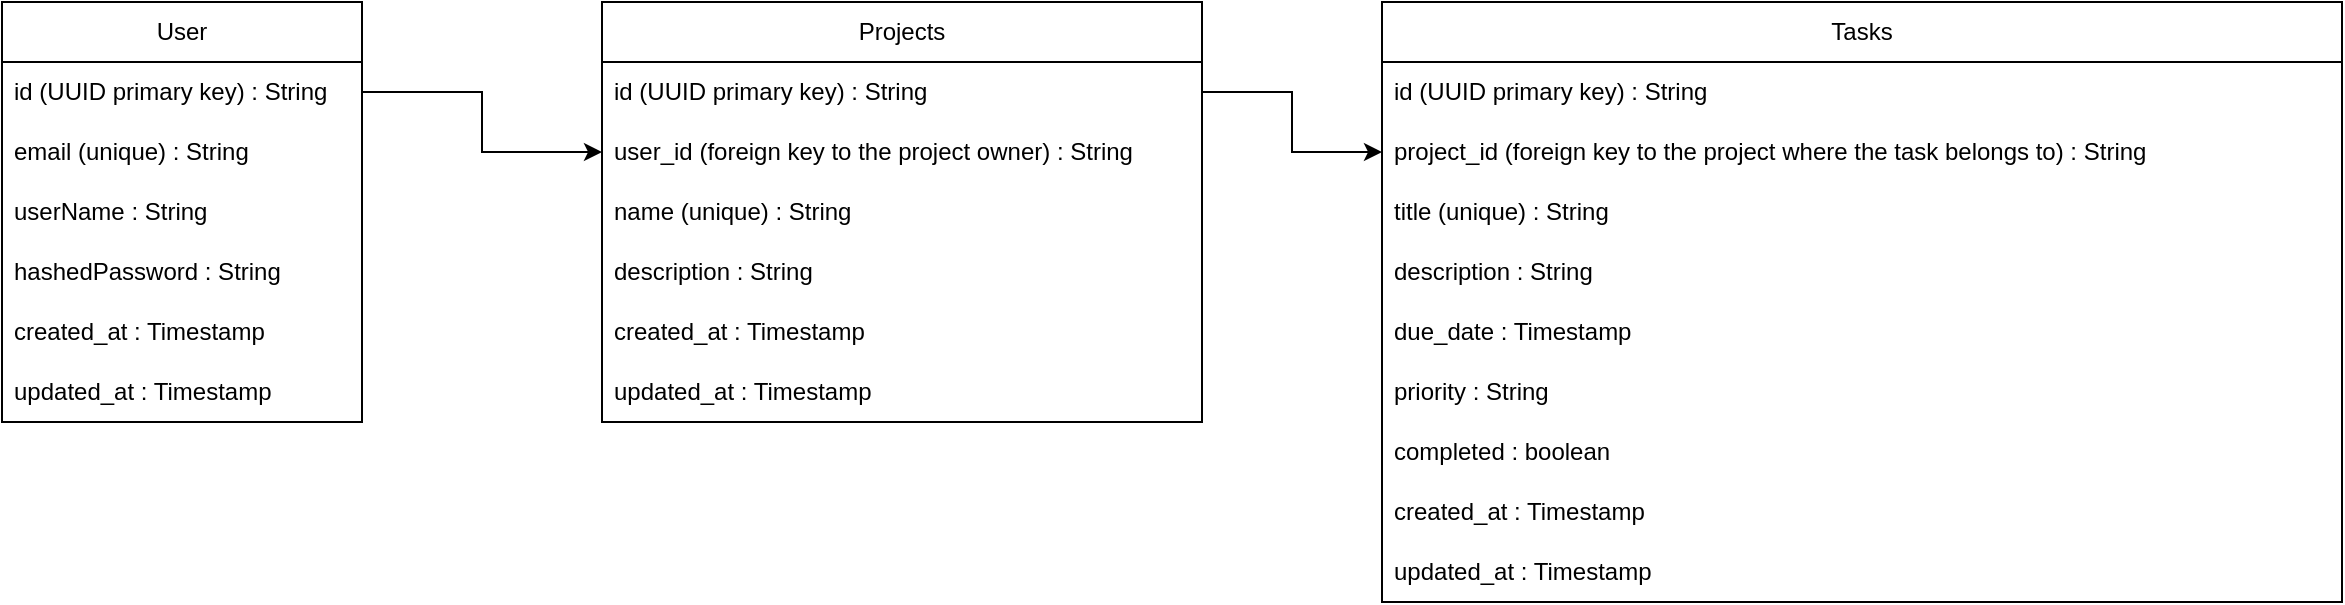 <mxfile version="26.1.1">
  <diagram name="1 oldal" id="gDHwwW_sx8yqsvR6YDzw">
    <mxGraphModel dx="1434" dy="738" grid="1" gridSize="10" guides="1" tooltips="1" connect="1" arrows="1" fold="1" page="1" pageScale="1" pageWidth="827" pageHeight="1169" math="0" shadow="0">
      <root>
        <mxCell id="0" />
        <mxCell id="1" parent="0" />
        <mxCell id="ji9kho8N3nLAEuXY6D8o-1" value="User" style="swimlane;fontStyle=0;childLayout=stackLayout;horizontal=1;startSize=30;horizontalStack=0;resizeParent=1;resizeParentMax=0;resizeLast=0;collapsible=1;marginBottom=0;whiteSpace=wrap;html=1;" vertex="1" parent="1">
          <mxGeometry x="40" y="80" width="180" height="210" as="geometry" />
        </mxCell>
        <mxCell id="ji9kho8N3nLAEuXY6D8o-2" value="id (UUID primary key) : String" style="text;strokeColor=none;fillColor=none;align=left;verticalAlign=middle;spacingLeft=4;spacingRight=4;overflow=hidden;points=[[0,0.5],[1,0.5]];portConstraint=eastwest;rotatable=0;whiteSpace=wrap;html=1;" vertex="1" parent="ji9kho8N3nLAEuXY6D8o-1">
          <mxGeometry y="30" width="180" height="30" as="geometry" />
        </mxCell>
        <mxCell id="ji9kho8N3nLAEuXY6D8o-6" value="email (unique) : String" style="text;strokeColor=none;fillColor=none;align=left;verticalAlign=middle;spacingLeft=4;spacingRight=4;overflow=hidden;points=[[0,0.5],[1,0.5]];portConstraint=eastwest;rotatable=0;whiteSpace=wrap;html=1;" vertex="1" parent="ji9kho8N3nLAEuXY6D8o-1">
          <mxGeometry y="60" width="180" height="30" as="geometry" />
        </mxCell>
        <mxCell id="ji9kho8N3nLAEuXY6D8o-3" value="userName : String" style="text;strokeColor=none;fillColor=none;align=left;verticalAlign=middle;spacingLeft=4;spacingRight=4;overflow=hidden;points=[[0,0.5],[1,0.5]];portConstraint=eastwest;rotatable=0;whiteSpace=wrap;html=1;" vertex="1" parent="ji9kho8N3nLAEuXY6D8o-1">
          <mxGeometry y="90" width="180" height="30" as="geometry" />
        </mxCell>
        <mxCell id="ji9kho8N3nLAEuXY6D8o-4" value="hashedP&lt;span style=&quot;background-color: transparent; color: light-dark(rgb(0, 0, 0), rgb(255, 255, 255));&quot;&gt;assword : String&lt;/span&gt;" style="text;strokeColor=none;fillColor=none;align=left;verticalAlign=middle;spacingLeft=4;spacingRight=4;overflow=hidden;points=[[0,0.5],[1,0.5]];portConstraint=eastwest;rotatable=0;whiteSpace=wrap;html=1;" vertex="1" parent="ji9kho8N3nLAEuXY6D8o-1">
          <mxGeometry y="120" width="180" height="30" as="geometry" />
        </mxCell>
        <mxCell id="ji9kho8N3nLAEuXY6D8o-5" value="created_at : Timestamp" style="text;strokeColor=none;fillColor=none;align=left;verticalAlign=middle;spacingLeft=4;spacingRight=4;overflow=hidden;points=[[0,0.5],[1,0.5]];portConstraint=eastwest;rotatable=0;whiteSpace=wrap;html=1;" vertex="1" parent="ji9kho8N3nLAEuXY6D8o-1">
          <mxGeometry y="150" width="180" height="30" as="geometry" />
        </mxCell>
        <mxCell id="ji9kho8N3nLAEuXY6D8o-7" value="updated_at : Timestamp" style="text;strokeColor=none;fillColor=none;align=left;verticalAlign=middle;spacingLeft=4;spacingRight=4;overflow=hidden;points=[[0,0.5],[1,0.5]];portConstraint=eastwest;rotatable=0;whiteSpace=wrap;html=1;" vertex="1" parent="ji9kho8N3nLAEuXY6D8o-1">
          <mxGeometry y="180" width="180" height="30" as="geometry" />
        </mxCell>
        <mxCell id="ji9kho8N3nLAEuXY6D8o-8" value="Projects" style="swimlane;fontStyle=0;childLayout=stackLayout;horizontal=1;startSize=30;horizontalStack=0;resizeParent=1;resizeParentMax=0;resizeLast=0;collapsible=1;marginBottom=0;whiteSpace=wrap;html=1;" vertex="1" parent="1">
          <mxGeometry x="340" y="80" width="300" height="210" as="geometry" />
        </mxCell>
        <mxCell id="ji9kho8N3nLAEuXY6D8o-9" value="id (UUID&amp;nbsp;primary key) : String" style="text;strokeColor=none;fillColor=none;align=left;verticalAlign=middle;spacingLeft=4;spacingRight=4;overflow=hidden;points=[[0,0.5],[1,0.5]];portConstraint=eastwest;rotatable=0;whiteSpace=wrap;html=1;" vertex="1" parent="ji9kho8N3nLAEuXY6D8o-8">
          <mxGeometry y="30" width="300" height="30" as="geometry" />
        </mxCell>
        <mxCell id="ji9kho8N3nLAEuXY6D8o-10" value="user_id (foreign key to the project owner) : String" style="text;strokeColor=none;fillColor=none;align=left;verticalAlign=middle;spacingLeft=4;spacingRight=4;overflow=hidden;points=[[0,0.5],[1,0.5]];portConstraint=eastwest;rotatable=0;whiteSpace=wrap;html=1;" vertex="1" parent="ji9kho8N3nLAEuXY6D8o-8">
          <mxGeometry y="60" width="300" height="30" as="geometry" />
        </mxCell>
        <mxCell id="ji9kho8N3nLAEuXY6D8o-11" value="name (unique) : String" style="text;strokeColor=none;fillColor=none;align=left;verticalAlign=middle;spacingLeft=4;spacingRight=4;overflow=hidden;points=[[0,0.5],[1,0.5]];portConstraint=eastwest;rotatable=0;whiteSpace=wrap;html=1;" vertex="1" parent="ji9kho8N3nLAEuXY6D8o-8">
          <mxGeometry y="90" width="300" height="30" as="geometry" />
        </mxCell>
        <mxCell id="ji9kho8N3nLAEuXY6D8o-12" value="description : String" style="text;strokeColor=none;fillColor=none;align=left;verticalAlign=middle;spacingLeft=4;spacingRight=4;overflow=hidden;points=[[0,0.5],[1,0.5]];portConstraint=eastwest;rotatable=0;whiteSpace=wrap;html=1;" vertex="1" parent="ji9kho8N3nLAEuXY6D8o-8">
          <mxGeometry y="120" width="300" height="30" as="geometry" />
        </mxCell>
        <mxCell id="ji9kho8N3nLAEuXY6D8o-14" value="created_at : Timestamp" style="text;strokeColor=none;fillColor=none;align=left;verticalAlign=middle;spacingLeft=4;spacingRight=4;overflow=hidden;points=[[0,0.5],[1,0.5]];portConstraint=eastwest;rotatable=0;whiteSpace=wrap;html=1;" vertex="1" parent="ji9kho8N3nLAEuXY6D8o-8">
          <mxGeometry y="150" width="300" height="30" as="geometry" />
        </mxCell>
        <mxCell id="ji9kho8N3nLAEuXY6D8o-15" value="updated_at : Timestamp" style="text;strokeColor=none;fillColor=none;align=left;verticalAlign=middle;spacingLeft=4;spacingRight=4;overflow=hidden;points=[[0,0.5],[1,0.5]];portConstraint=eastwest;rotatable=0;whiteSpace=wrap;html=1;" vertex="1" parent="ji9kho8N3nLAEuXY6D8o-8">
          <mxGeometry y="180" width="300" height="30" as="geometry" />
        </mxCell>
        <mxCell id="ji9kho8N3nLAEuXY6D8o-16" style="edgeStyle=orthogonalEdgeStyle;rounded=0;orthogonalLoop=1;jettySize=auto;html=1;exitX=1;exitY=0.5;exitDx=0;exitDy=0;" edge="1" parent="1" source="ji9kho8N3nLAEuXY6D8o-2" target="ji9kho8N3nLAEuXY6D8o-10">
          <mxGeometry relative="1" as="geometry" />
        </mxCell>
        <mxCell id="ji9kho8N3nLAEuXY6D8o-17" value="Tasks" style="swimlane;fontStyle=0;childLayout=stackLayout;horizontal=1;startSize=30;horizontalStack=0;resizeParent=1;resizeParentMax=0;resizeLast=0;collapsible=1;marginBottom=0;whiteSpace=wrap;html=1;" vertex="1" parent="1">
          <mxGeometry x="730" y="80" width="480" height="300" as="geometry" />
        </mxCell>
        <mxCell id="ji9kho8N3nLAEuXY6D8o-18" value="id (UUID&amp;nbsp;primary key) : String" style="text;strokeColor=none;fillColor=none;align=left;verticalAlign=middle;spacingLeft=4;spacingRight=4;overflow=hidden;points=[[0,0.5],[1,0.5]];portConstraint=eastwest;rotatable=0;whiteSpace=wrap;html=1;" vertex="1" parent="ji9kho8N3nLAEuXY6D8o-17">
          <mxGeometry y="30" width="480" height="30" as="geometry" />
        </mxCell>
        <mxCell id="ji9kho8N3nLAEuXY6D8o-19" value="project_id (foreign key to the project where the task belongs to) : String" style="text;strokeColor=none;fillColor=none;align=left;verticalAlign=middle;spacingLeft=4;spacingRight=4;overflow=hidden;points=[[0,0.5],[1,0.5]];portConstraint=eastwest;rotatable=0;whiteSpace=wrap;html=1;" vertex="1" parent="ji9kho8N3nLAEuXY6D8o-17">
          <mxGeometry y="60" width="480" height="30" as="geometry" />
        </mxCell>
        <mxCell id="ji9kho8N3nLAEuXY6D8o-20" value="title (unique) : String" style="text;strokeColor=none;fillColor=none;align=left;verticalAlign=middle;spacingLeft=4;spacingRight=4;overflow=hidden;points=[[0,0.5],[1,0.5]];portConstraint=eastwest;rotatable=0;whiteSpace=wrap;html=1;" vertex="1" parent="ji9kho8N3nLAEuXY6D8o-17">
          <mxGeometry y="90" width="480" height="30" as="geometry" />
        </mxCell>
        <mxCell id="ji9kho8N3nLAEuXY6D8o-21" value="description : String" style="text;strokeColor=none;fillColor=none;align=left;verticalAlign=middle;spacingLeft=4;spacingRight=4;overflow=hidden;points=[[0,0.5],[1,0.5]];portConstraint=eastwest;rotatable=0;whiteSpace=wrap;html=1;" vertex="1" parent="ji9kho8N3nLAEuXY6D8o-17">
          <mxGeometry y="120" width="480" height="30" as="geometry" />
        </mxCell>
        <mxCell id="ji9kho8N3nLAEuXY6D8o-25" value="due_date : Timestamp" style="text;strokeColor=none;fillColor=none;align=left;verticalAlign=middle;spacingLeft=4;spacingRight=4;overflow=hidden;points=[[0,0.5],[1,0.5]];portConstraint=eastwest;rotatable=0;whiteSpace=wrap;html=1;" vertex="1" parent="ji9kho8N3nLAEuXY6D8o-17">
          <mxGeometry y="150" width="480" height="30" as="geometry" />
        </mxCell>
        <mxCell id="ji9kho8N3nLAEuXY6D8o-26" value="priority : String" style="text;strokeColor=none;fillColor=none;align=left;verticalAlign=middle;spacingLeft=4;spacingRight=4;overflow=hidden;points=[[0,0.5],[1,0.5]];portConstraint=eastwest;rotatable=0;whiteSpace=wrap;html=1;" vertex="1" parent="ji9kho8N3nLAEuXY6D8o-17">
          <mxGeometry y="180" width="480" height="30" as="geometry" />
        </mxCell>
        <mxCell id="ji9kho8N3nLAEuXY6D8o-27" value="completed : boolean" style="text;strokeColor=none;fillColor=none;align=left;verticalAlign=middle;spacingLeft=4;spacingRight=4;overflow=hidden;points=[[0,0.5],[1,0.5]];portConstraint=eastwest;rotatable=0;whiteSpace=wrap;html=1;" vertex="1" parent="ji9kho8N3nLAEuXY6D8o-17">
          <mxGeometry y="210" width="480" height="30" as="geometry" />
        </mxCell>
        <mxCell id="ji9kho8N3nLAEuXY6D8o-22" value="created_at : Timestamp" style="text;strokeColor=none;fillColor=none;align=left;verticalAlign=middle;spacingLeft=4;spacingRight=4;overflow=hidden;points=[[0,0.5],[1,0.5]];portConstraint=eastwest;rotatable=0;whiteSpace=wrap;html=1;" vertex="1" parent="ji9kho8N3nLAEuXY6D8o-17">
          <mxGeometry y="240" width="480" height="30" as="geometry" />
        </mxCell>
        <mxCell id="ji9kho8N3nLAEuXY6D8o-23" value="updated_at : Timestamp" style="text;strokeColor=none;fillColor=none;align=left;verticalAlign=middle;spacingLeft=4;spacingRight=4;overflow=hidden;points=[[0,0.5],[1,0.5]];portConstraint=eastwest;rotatable=0;whiteSpace=wrap;html=1;" vertex="1" parent="ji9kho8N3nLAEuXY6D8o-17">
          <mxGeometry y="270" width="480" height="30" as="geometry" />
        </mxCell>
        <mxCell id="ji9kho8N3nLAEuXY6D8o-24" style="edgeStyle=orthogonalEdgeStyle;rounded=0;orthogonalLoop=1;jettySize=auto;html=1;exitX=1;exitY=0.5;exitDx=0;exitDy=0;entryX=0;entryY=0.5;entryDx=0;entryDy=0;" edge="1" parent="1" source="ji9kho8N3nLAEuXY6D8o-9" target="ji9kho8N3nLAEuXY6D8o-19">
          <mxGeometry relative="1" as="geometry" />
        </mxCell>
      </root>
    </mxGraphModel>
  </diagram>
</mxfile>
